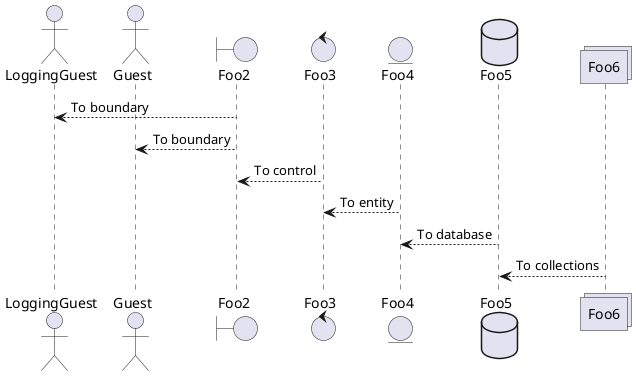 @startuml
actor LoggingGuest
actor Guest
boundary Foo2
control Foo3
entity Foo4
database Foo5
collections Foo6

Foo2 --> LoggingGuest : To boundary
Foo2 --> Guest : To boundary
Foo3 --> Foo2 : To control
Foo4 --> Foo3 : To entity
Foo5 --> Foo4 : To database
Foo6 --> Foo5 : To collections
@enduml
